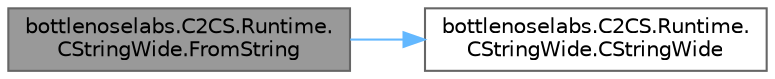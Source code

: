 digraph "bottlenoselabs.C2CS.Runtime.CStringWide.FromString"
{
 // LATEX_PDF_SIZE
  bgcolor="transparent";
  edge [fontname=Helvetica,fontsize=10,labelfontname=Helvetica,labelfontsize=10];
  node [fontname=Helvetica,fontsize=10,shape=box,height=0.2,width=0.4];
  rankdir="LR";
  Node1 [id="Node000001",label="bottlenoselabs.C2CS.Runtime.\lCStringWide.FromString",height=0.2,width=0.4,color="gray40", fillcolor="grey60", style="filled", fontcolor="black",tooltip="Converts a C string pointer (one dimensional byte array terminated by a 0x0) for a specified string b..."];
  Node1 -> Node2 [id="edge1_Node000001_Node000002",color="steelblue1",style="solid",tooltip=" "];
  Node2 [id="Node000002",label="bottlenoselabs.C2CS.Runtime.\lCStringWide.CStringWide",height=0.2,width=0.4,color="grey40", fillcolor="white", style="filled",URL="$structbottlenoselabs_1_1_c2_c_s_1_1_runtime_1_1_c_string_wide.html#afa33221f90364d727c02028413f2cd6b",tooltip="Initializes a new instance of the CStringWide struct."];
}
